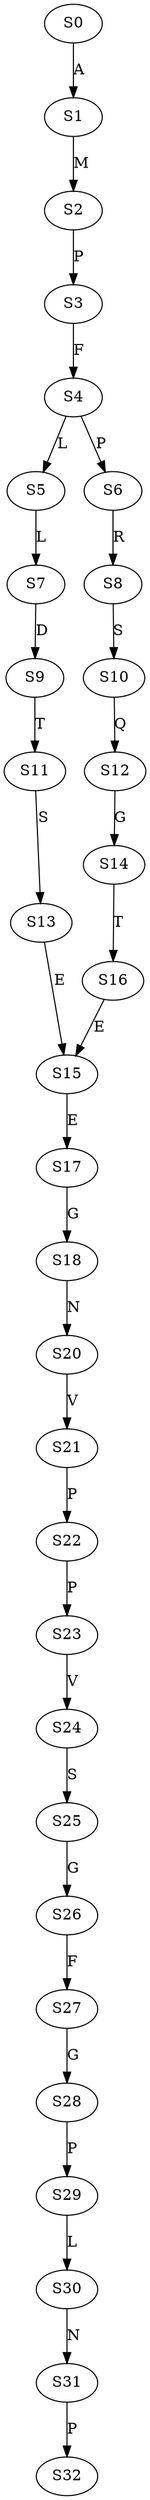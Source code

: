 strict digraph  {
	S0 -> S1 [ label = A ];
	S1 -> S2 [ label = M ];
	S2 -> S3 [ label = P ];
	S3 -> S4 [ label = F ];
	S4 -> S5 [ label = L ];
	S4 -> S6 [ label = P ];
	S5 -> S7 [ label = L ];
	S6 -> S8 [ label = R ];
	S7 -> S9 [ label = D ];
	S8 -> S10 [ label = S ];
	S9 -> S11 [ label = T ];
	S10 -> S12 [ label = Q ];
	S11 -> S13 [ label = S ];
	S12 -> S14 [ label = G ];
	S13 -> S15 [ label = E ];
	S14 -> S16 [ label = T ];
	S15 -> S17 [ label = E ];
	S16 -> S15 [ label = E ];
	S17 -> S18 [ label = G ];
	S18 -> S20 [ label = N ];
	S20 -> S21 [ label = V ];
	S21 -> S22 [ label = P ];
	S22 -> S23 [ label = P ];
	S23 -> S24 [ label = V ];
	S24 -> S25 [ label = S ];
	S25 -> S26 [ label = G ];
	S26 -> S27 [ label = F ];
	S27 -> S28 [ label = G ];
	S28 -> S29 [ label = P ];
	S29 -> S30 [ label = L ];
	S30 -> S31 [ label = N ];
	S31 -> S32 [ label = P ];
}
